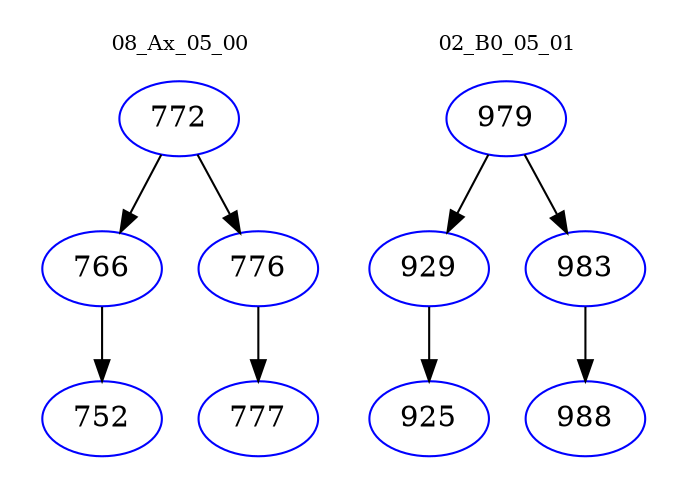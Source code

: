 digraph{
subgraph cluster_0 {
color = white
label = "08_Ax_05_00";
fontsize=10;
T0_772 [label="772", color="blue"]
T0_772 -> T0_766 [color="black"]
T0_766 [label="766", color="blue"]
T0_766 -> T0_752 [color="black"]
T0_752 [label="752", color="blue"]
T0_772 -> T0_776 [color="black"]
T0_776 [label="776", color="blue"]
T0_776 -> T0_777 [color="black"]
T0_777 [label="777", color="blue"]
}
subgraph cluster_1 {
color = white
label = "02_B0_05_01";
fontsize=10;
T1_979 [label="979", color="blue"]
T1_979 -> T1_929 [color="black"]
T1_929 [label="929", color="blue"]
T1_929 -> T1_925 [color="black"]
T1_925 [label="925", color="blue"]
T1_979 -> T1_983 [color="black"]
T1_983 [label="983", color="blue"]
T1_983 -> T1_988 [color="black"]
T1_988 [label="988", color="blue"]
}
}
